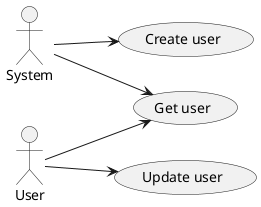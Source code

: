@startuml
'https://plantuml.com/use-case-diagram
left to right direction
"System" as System
"User" as User
System --> (Create user)
System --> (Get user)
User --> (Update user)
User --> (Get user)
@enduml
